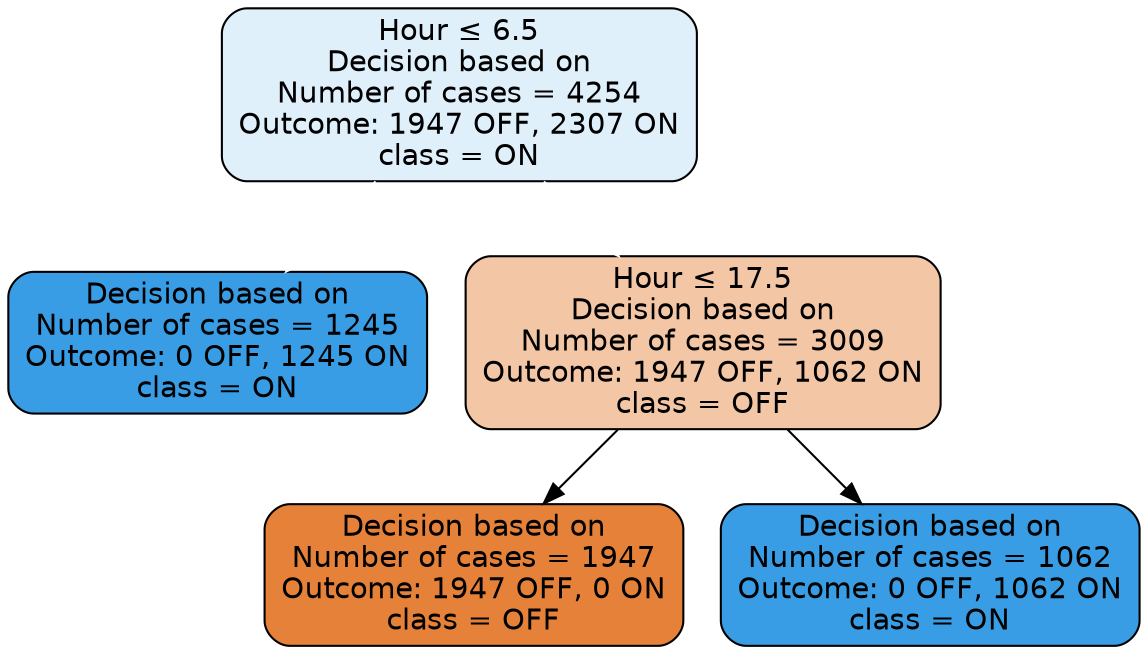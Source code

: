 digraph Tree {
bgcolor="transparent";
node [shape=box, style="filled, rounded", color="black", fontname="helvetica"] ;
edge [fontname="helvetica"] ;
0 [label=<Hour &le; 6.5<br/>Decision based on<br/>Number of cases = 4254<br/>Outcome: 1947 OFF, 2307 ON<br/>class = ON>, fillcolor="#e0f0fb"] ;
1 [label=<Decision based on<br/>Number of cases = 1245<br/>Outcome: 0 OFF, 1245 ON<br/>class = ON>, fillcolor="#399de5"] ;
0 -> 1 [labeldistance=2.5, labelangle=45, headlabel="True" color="white" fontcolor="white"] ;
2 [label=<Hour &le; 17.5<br/>Decision based on<br/>Number of cases = 3009<br/>Outcome: 1947 OFF, 1062 ON<br/>class = OFF>, fillcolor="#f3c6a5"] ;
0 -> 2 [labeldistance=2.5, labelangle=-45, headlabel="False" color="white" fontcolor="white"] ;
3 [label=<Decision based on<br/>Number of cases = 1947<br/>Outcome: 1947 OFF, 0 ON<br/>class = OFF>, fillcolor="#e58139"] ;
2 -> 3 ;
4 [label=<Decision based on<br/>Number of cases = 1062<br/>Outcome: 0 OFF, 1062 ON<br/>class = ON>, fillcolor="#399de5"] ;
2 -> 4 ;
}